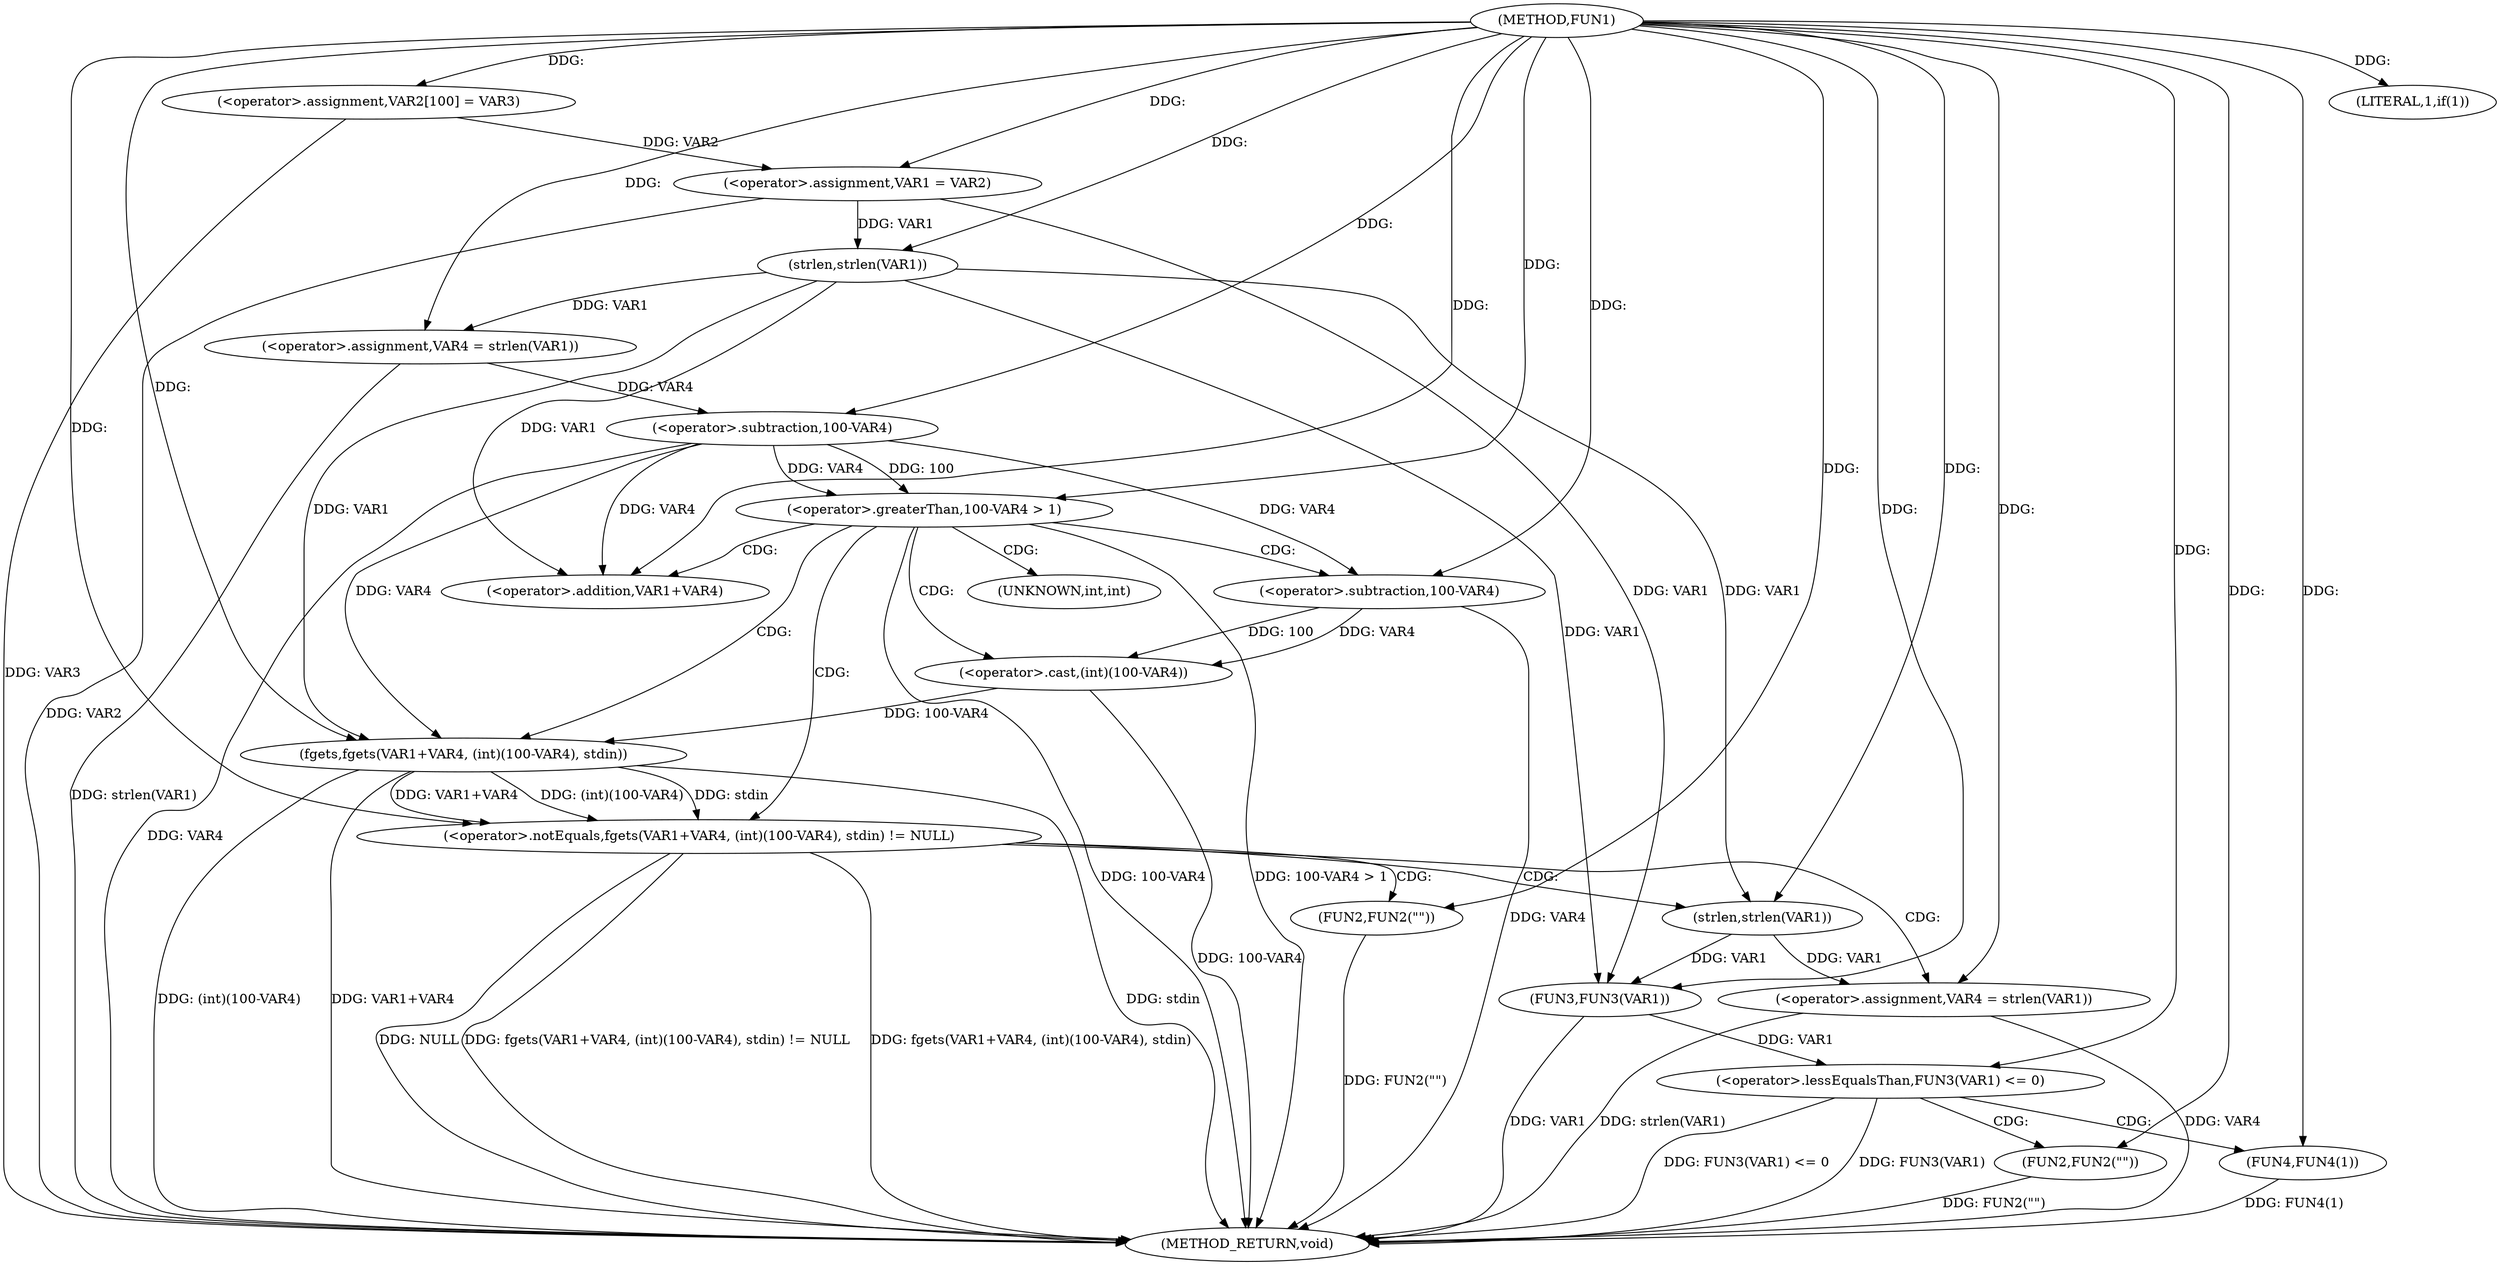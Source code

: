 digraph FUN1 {  
"1000100" [label = "(METHOD,FUN1)" ]
"1000159" [label = "(METHOD_RETURN,void)" ]
"1000104" [label = "(<operator>.assignment,VAR2[100] = VAR3)" ]
"1000107" [label = "(<operator>.assignment,VAR1 = VAR2)" ]
"1000111" [label = "(LITERAL,1,if(1))" ]
"1000115" [label = "(<operator>.assignment,VAR4 = strlen(VAR1))" ]
"1000117" [label = "(strlen,strlen(VAR1))" ]
"1000120" [label = "(<operator>.greaterThan,100-VAR4 > 1)" ]
"1000121" [label = "(<operator>.subtraction,100-VAR4)" ]
"1000127" [label = "(<operator>.notEquals,fgets(VAR1+VAR4, (int)(100-VAR4), stdin) != NULL)" ]
"1000128" [label = "(fgets,fgets(VAR1+VAR4, (int)(100-VAR4), stdin))" ]
"1000129" [label = "(<operator>.addition,VAR1+VAR4)" ]
"1000132" [label = "(<operator>.cast,(int)(100-VAR4))" ]
"1000134" [label = "(<operator>.subtraction,100-VAR4)" ]
"1000140" [label = "(<operator>.assignment,VAR4 = strlen(VAR1))" ]
"1000142" [label = "(strlen,strlen(VAR1))" ]
"1000147" [label = "(FUN2,FUN2(\"\"))" ]
"1000150" [label = "(<operator>.lessEqualsThan,FUN3(VAR1) <= 0)" ]
"1000151" [label = "(FUN3,FUN3(VAR1))" ]
"1000155" [label = "(FUN2,FUN2(\"\"))" ]
"1000157" [label = "(FUN4,FUN4(1))" ]
"1000133" [label = "(UNKNOWN,int,int)" ]
  "1000115" -> "1000159"  [ label = "DDG: strlen(VAR1)"] 
  "1000140" -> "1000159"  [ label = "DDG: strlen(VAR1)"] 
  "1000157" -> "1000159"  [ label = "DDG: FUN4(1)"] 
  "1000127" -> "1000159"  [ label = "DDG: fgets(VAR1+VAR4, (int)(100-VAR4), stdin) != NULL"] 
  "1000120" -> "1000159"  [ label = "DDG: 100-VAR4 > 1"] 
  "1000134" -> "1000159"  [ label = "DDG: VAR4"] 
  "1000150" -> "1000159"  [ label = "DDG: FUN3(VAR1) <= 0"] 
  "1000147" -> "1000159"  [ label = "DDG: FUN2(\"\")"] 
  "1000150" -> "1000159"  [ label = "DDG: FUN3(VAR1)"] 
  "1000121" -> "1000159"  [ label = "DDG: VAR4"] 
  "1000128" -> "1000159"  [ label = "DDG: (int)(100-VAR4)"] 
  "1000140" -> "1000159"  [ label = "DDG: VAR4"] 
  "1000151" -> "1000159"  [ label = "DDG: VAR1"] 
  "1000128" -> "1000159"  [ label = "DDG: VAR1+VAR4"] 
  "1000155" -> "1000159"  [ label = "DDG: FUN2(\"\")"] 
  "1000132" -> "1000159"  [ label = "DDG: 100-VAR4"] 
  "1000120" -> "1000159"  [ label = "DDG: 100-VAR4"] 
  "1000127" -> "1000159"  [ label = "DDG: fgets(VAR1+VAR4, (int)(100-VAR4), stdin)"] 
  "1000127" -> "1000159"  [ label = "DDG: NULL"] 
  "1000128" -> "1000159"  [ label = "DDG: stdin"] 
  "1000104" -> "1000159"  [ label = "DDG: VAR3"] 
  "1000107" -> "1000159"  [ label = "DDG: VAR2"] 
  "1000100" -> "1000104"  [ label = "DDG: "] 
  "1000104" -> "1000107"  [ label = "DDG: VAR2"] 
  "1000100" -> "1000107"  [ label = "DDG: "] 
  "1000100" -> "1000111"  [ label = "DDG: "] 
  "1000117" -> "1000115"  [ label = "DDG: VAR1"] 
  "1000100" -> "1000115"  [ label = "DDG: "] 
  "1000107" -> "1000117"  [ label = "DDG: VAR1"] 
  "1000100" -> "1000117"  [ label = "DDG: "] 
  "1000121" -> "1000120"  [ label = "DDG: 100"] 
  "1000121" -> "1000120"  [ label = "DDG: VAR4"] 
  "1000100" -> "1000121"  [ label = "DDG: "] 
  "1000115" -> "1000121"  [ label = "DDG: VAR4"] 
  "1000100" -> "1000120"  [ label = "DDG: "] 
  "1000128" -> "1000127"  [ label = "DDG: VAR1+VAR4"] 
  "1000128" -> "1000127"  [ label = "DDG: (int)(100-VAR4)"] 
  "1000128" -> "1000127"  [ label = "DDG: stdin"] 
  "1000117" -> "1000128"  [ label = "DDG: VAR1"] 
  "1000100" -> "1000128"  [ label = "DDG: "] 
  "1000121" -> "1000128"  [ label = "DDG: VAR4"] 
  "1000117" -> "1000129"  [ label = "DDG: VAR1"] 
  "1000100" -> "1000129"  [ label = "DDG: "] 
  "1000121" -> "1000129"  [ label = "DDG: VAR4"] 
  "1000132" -> "1000128"  [ label = "DDG: 100-VAR4"] 
  "1000134" -> "1000132"  [ label = "DDG: 100"] 
  "1000134" -> "1000132"  [ label = "DDG: VAR4"] 
  "1000100" -> "1000134"  [ label = "DDG: "] 
  "1000121" -> "1000134"  [ label = "DDG: VAR4"] 
  "1000100" -> "1000127"  [ label = "DDG: "] 
  "1000142" -> "1000140"  [ label = "DDG: VAR1"] 
  "1000100" -> "1000140"  [ label = "DDG: "] 
  "1000100" -> "1000142"  [ label = "DDG: "] 
  "1000117" -> "1000142"  [ label = "DDG: VAR1"] 
  "1000100" -> "1000147"  [ label = "DDG: "] 
  "1000151" -> "1000150"  [ label = "DDG: VAR1"] 
  "1000107" -> "1000151"  [ label = "DDG: VAR1"] 
  "1000117" -> "1000151"  [ label = "DDG: VAR1"] 
  "1000142" -> "1000151"  [ label = "DDG: VAR1"] 
  "1000100" -> "1000151"  [ label = "DDG: "] 
  "1000100" -> "1000150"  [ label = "DDG: "] 
  "1000100" -> "1000155"  [ label = "DDG: "] 
  "1000100" -> "1000157"  [ label = "DDG: "] 
  "1000120" -> "1000127"  [ label = "CDG: "] 
  "1000120" -> "1000132"  [ label = "CDG: "] 
  "1000120" -> "1000128"  [ label = "CDG: "] 
  "1000120" -> "1000129"  [ label = "CDG: "] 
  "1000120" -> "1000133"  [ label = "CDG: "] 
  "1000120" -> "1000134"  [ label = "CDG: "] 
  "1000127" -> "1000142"  [ label = "CDG: "] 
  "1000127" -> "1000147"  [ label = "CDG: "] 
  "1000127" -> "1000140"  [ label = "CDG: "] 
  "1000150" -> "1000155"  [ label = "CDG: "] 
  "1000150" -> "1000157"  [ label = "CDG: "] 
}

